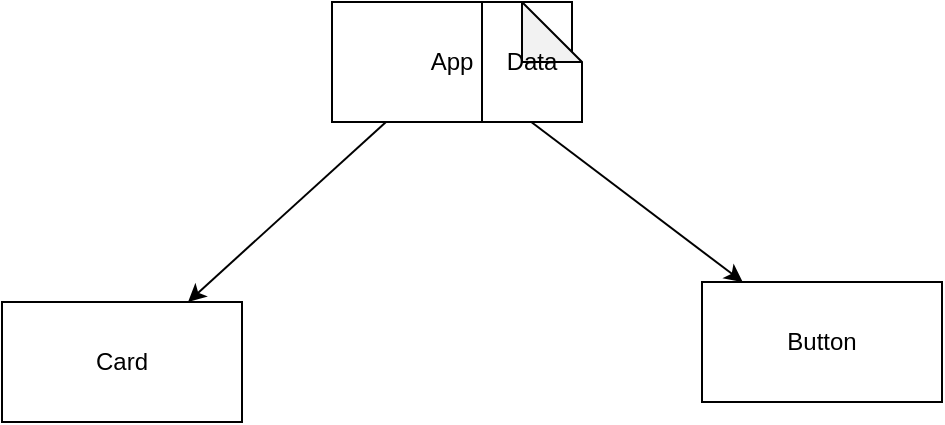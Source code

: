 <mxfile>
    <diagram id="KJEhQkf3F1u67Bjo4P08" name="Page-1">
        <mxGraphModel dx="1413" dy="806" grid="1" gridSize="10" guides="1" tooltips="1" connect="1" arrows="1" fold="1" page="1" pageScale="1" pageWidth="850" pageHeight="1100" math="0" shadow="0">
            <root>
                <mxCell id="0"/>
                <mxCell id="1" parent="0"/>
                <mxCell id="4" value="" style="edgeStyle=none;html=1;" parent="1" source="2" target="3" edge="1">
                    <mxGeometry relative="1" as="geometry"/>
                </mxCell>
                <mxCell id="8" value="" style="edgeStyle=none;html=1;" parent="1" source="2" target="7" edge="1">
                    <mxGeometry relative="1" as="geometry"/>
                </mxCell>
                <mxCell id="2" value="App" style="rounded=0;whiteSpace=wrap;html=1;" parent="1" vertex="1">
                    <mxGeometry x="305" y="90" width="120" height="60" as="geometry"/>
                </mxCell>
                <mxCell id="3" value="Card" style="rounded=0;whiteSpace=wrap;html=1;" parent="1" vertex="1">
                    <mxGeometry x="140" y="240" width="120" height="60" as="geometry"/>
                </mxCell>
                <mxCell id="7" value="Button" style="rounded=0;whiteSpace=wrap;html=1;" parent="1" vertex="1">
                    <mxGeometry x="490" y="230" width="120" height="60" as="geometry"/>
                </mxCell>
                <mxCell id="9" value="Data" style="shape=note;whiteSpace=wrap;html=1;backgroundOutline=1;darkOpacity=0.05;" vertex="1" parent="1">
                    <mxGeometry x="380" y="90" width="50" height="60" as="geometry"/>
                </mxCell>
            </root>
        </mxGraphModel>
    </diagram>
</mxfile>